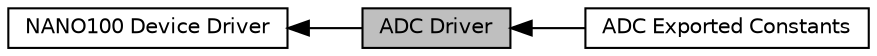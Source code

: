 digraph "ADC Driver"
{
  edge [fontname="Helvetica",fontsize="10",labelfontname="Helvetica",labelfontsize="10"];
  node [fontname="Helvetica",fontsize="10",shape=box];
  rankdir=LR;
  Node1 [label="ADC Driver",height=0.2,width=0.4,color="black", fillcolor="grey75", style="filled", fontcolor="black",tooltip=" "];
  Node3 [label="ADC Exported Constants",height=0.2,width=0.4,color="black", fillcolor="white", style="filled",URL="$d0/d1d/group___n_a_n_o100___a_d_c___e_x_p_o_r_t_e_d___c_o_n_s_t_a_n_t_s.html",tooltip=" "];
  Node2 [label="NANO100 Device Driver",height=0.2,width=0.4,color="black", fillcolor="white", style="filled",URL="$d5/d3c/group___n_a_n_o100___device___driver.html",tooltip=" "];
  Node2->Node1 [shape=plaintext, dir="back", style="solid"];
  Node1->Node3 [shape=plaintext, dir="back", style="solid"];
}
